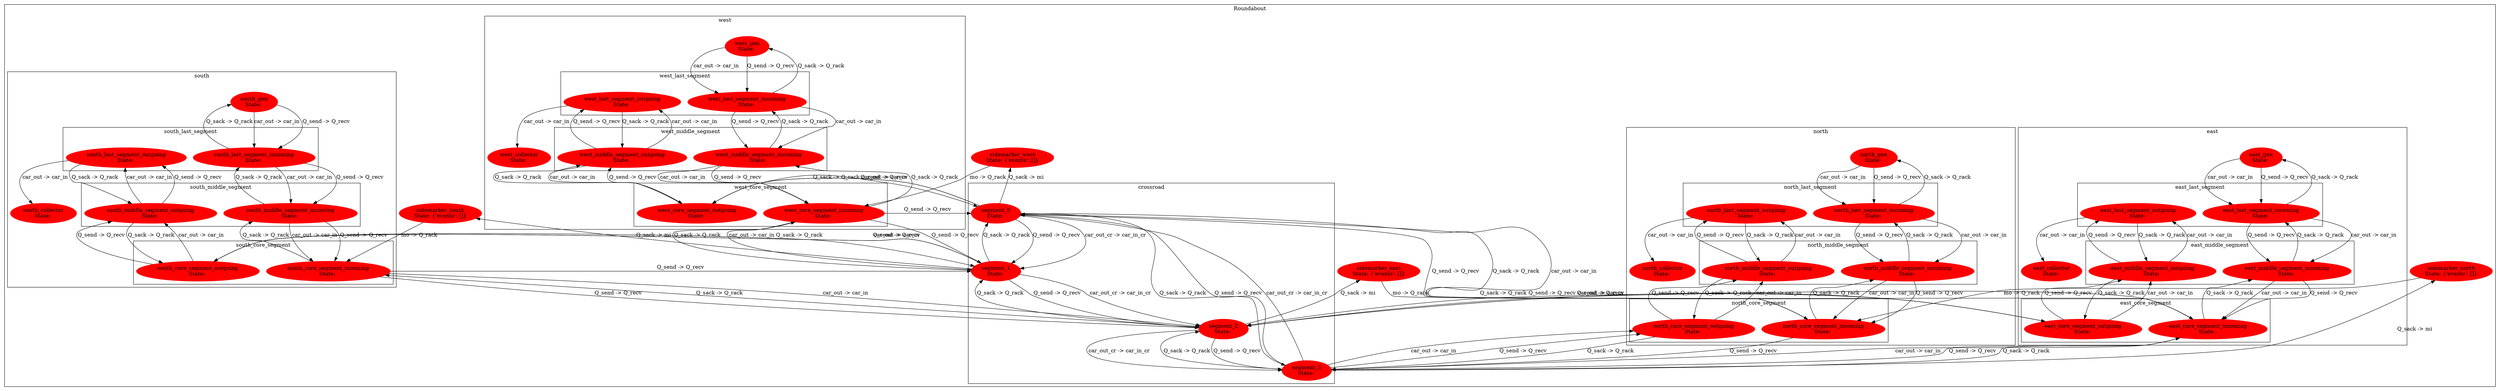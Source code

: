 digraph G {
  subgraph "clusterRoundabout" {
  label = "Roundabout"
  color=black
  subgraph "clusterRoundabout.north" {
  label = "north"
  color=black
  "Roundabout.north.north_gen" [
    label = "north_gen\nState: "
    color="red"
    style=filled
]
  "Roundabout.north.north_collector" [
    label = "north_collector\nState: "
    color="red"
    style=filled
]
  subgraph "clusterRoundabout.north.north_last_segment" {
  label = "north_last_segment"
  color=black
  "Roundabout.north.north_last_segment.north_last_segment_incoming" [
    label = "north_last_segment_incoming\nState: "
    color="red"
    style=filled
]
  "Roundabout.north.north_last_segment.north_last_segment_outgoing" [
    label = "north_last_segment_outgoing\nState: "
    color="red"
    style=filled
]
  }
  subgraph "clusterRoundabout.north.north_middle_segment" {
  label = "north_middle_segment"
  color=black
  "Roundabout.north.north_middle_segment.north_middle_segment_incoming" [
    label = "north_middle_segment_incoming\nState: "
    color="red"
    style=filled
]
  "Roundabout.north.north_middle_segment.north_middle_segment_outgoing" [
    label = "north_middle_segment_outgoing\nState: "
    color="red"
    style=filled
]
  }
  subgraph "clusterRoundabout.north.north_core_segment" {
  label = "north_core_segment"
  color=black
  "Roundabout.north.north_core_segment.north_core_segment_incoming" [
    label = "north_core_segment_incoming\nState: "
    color="red"
    style=filled
]
  "Roundabout.north.north_core_segment.north_core_segment_outgoing" [
    label = "north_core_segment_outgoing\nState: "
    color="red"
    style=filled
]
  }
  }
  subgraph "clusterRoundabout.east" {
  label = "east"
  color=black
  "Roundabout.east.east_gen" [
    label = "east_gen\nState: "
    color="red"
    style=filled
]
  "Roundabout.east.east_collector" [
    label = "east_collector\nState: "
    color="red"
    style=filled
]
  subgraph "clusterRoundabout.east.east_last_segment" {
  label = "east_last_segment"
  color=black
  "Roundabout.east.east_last_segment.east_last_segment_incoming" [
    label = "east_last_segment_incoming\nState: "
    color="red"
    style=filled
]
  "Roundabout.east.east_last_segment.east_last_segment_outgoing" [
    label = "east_last_segment_outgoing\nState: "
    color="red"
    style=filled
]
  }
  subgraph "clusterRoundabout.east.east_middle_segment" {
  label = "east_middle_segment"
  color=black
  "Roundabout.east.east_middle_segment.east_middle_segment_incoming" [
    label = "east_middle_segment_incoming\nState: "
    color="red"
    style=filled
]
  "Roundabout.east.east_middle_segment.east_middle_segment_outgoing" [
    label = "east_middle_segment_outgoing\nState: "
    color="red"
    style=filled
]
  }
  subgraph "clusterRoundabout.east.east_core_segment" {
  label = "east_core_segment"
  color=black
  "Roundabout.east.east_core_segment.east_core_segment_incoming" [
    label = "east_core_segment_incoming\nState: "
    color="red"
    style=filled
]
  "Roundabout.east.east_core_segment.east_core_segment_outgoing" [
    label = "east_core_segment_outgoing\nState: "
    color="red"
    style=filled
]
  }
  }
  subgraph "clusterRoundabout.south" {
  label = "south"
  color=black
  "Roundabout.south.south_gen" [
    label = "south_gen\nState: "
    color="red"
    style=filled
]
  "Roundabout.south.south_collector" [
    label = "south_collector\nState: "
    color="red"
    style=filled
]
  subgraph "clusterRoundabout.south.south_last_segment" {
  label = "south_last_segment"
  color=black
  "Roundabout.south.south_last_segment.south_last_segment_incoming" [
    label = "south_last_segment_incoming\nState: "
    color="red"
    style=filled
]
  "Roundabout.south.south_last_segment.south_last_segment_outgoing" [
    label = "south_last_segment_outgoing\nState: "
    color="red"
    style=filled
]
  }
  subgraph "clusterRoundabout.south.south_middle_segment" {
  label = "south_middle_segment"
  color=black
  "Roundabout.south.south_middle_segment.south_middle_segment_incoming" [
    label = "south_middle_segment_incoming\nState: "
    color="red"
    style=filled
]
  "Roundabout.south.south_middle_segment.south_middle_segment_outgoing" [
    label = "south_middle_segment_outgoing\nState: "
    color="red"
    style=filled
]
  }
  subgraph "clusterRoundabout.south.south_core_segment" {
  label = "south_core_segment"
  color=black
  "Roundabout.south.south_core_segment.south_core_segment_incoming" [
    label = "south_core_segment_incoming\nState: "
    color="red"
    style=filled
]
  "Roundabout.south.south_core_segment.south_core_segment_outgoing" [
    label = "south_core_segment_outgoing\nState: "
    color="red"
    style=filled
]
  }
  }
  subgraph "clusterRoundabout.west" {
  label = "west"
  color=black
  "Roundabout.west.west_gen" [
    label = "west_gen\nState: "
    color="red"
    style=filled
]
  "Roundabout.west.west_collector" [
    label = "west_collector\nState: "
    color="red"
    style=filled
]
  subgraph "clusterRoundabout.west.west_last_segment" {
  label = "west_last_segment"
  color=black
  "Roundabout.west.west_last_segment.west_last_segment_incoming" [
    label = "west_last_segment_incoming\nState: "
    color="red"
    style=filled
]
  "Roundabout.west.west_last_segment.west_last_segment_outgoing" [
    label = "west_last_segment_outgoing\nState: "
    color="red"
    style=filled
]
  }
  subgraph "clusterRoundabout.west.west_middle_segment" {
  label = "west_middle_segment"
  color=black
  "Roundabout.west.west_middle_segment.west_middle_segment_incoming" [
    label = "west_middle_segment_incoming\nState: "
    color="red"
    style=filled
]
  "Roundabout.west.west_middle_segment.west_middle_segment_outgoing" [
    label = "west_middle_segment_outgoing\nState: "
    color="red"
    style=filled
]
  }
  subgraph "clusterRoundabout.west.west_core_segment" {
  label = "west_core_segment"
  color=black
  "Roundabout.west.west_core_segment.west_core_segment_incoming" [
    label = "west_core_segment_incoming\nState: "
    color="red"
    style=filled
]
  "Roundabout.west.west_core_segment.west_core_segment_outgoing" [
    label = "west_core_segment_outgoing\nState: "
    color="red"
    style=filled
]
  }
  }
  subgraph "clusterRoundabout.crossroad" {
  label = "crossroad"
  color=black
  "Roundabout.crossroad.segment_0" [
    label = "segment_0\nState: "
    color="red"
    style=filled
]
  "Roundabout.crossroad.segment_1" [
    label = "segment_1\nState: "
    color="red"
    style=filled
]
  "Roundabout.crossroad.segment_2" [
    label = "segment_2\nState: "
    color="red"
    style=filled
]
  "Roundabout.crossroad.segment_3" [
    label = "segment_3\nState: "
    color="red"
    style=filled
]
  }
  "Roundabout.sidemarker_north" [
    label = "sidemarker_north\nState: {'events': []}"
    color="red"
    style=filled
]
  "Roundabout.sidemarker_east" [
    label = "sidemarker_east\nState: {'events': []}"
    color="red"
    style=filled
]
  "Roundabout.sidemarker_south" [
    label = "sidemarker_south\nState: {'events': []}"
    color="red"
    style=filled
]
  "Roundabout.sidemarker_west" [
    label = "sidemarker_west\nState: {'events': []}"
    color="red"
    style=filled
]
  }
  "Roundabout.sidemarker_north" -> "Roundabout.north.north_core_segment.north_core_segment_incoming" [label="mo -> Q_rack"];
  "Roundabout.sidemarker_east" -> "Roundabout.east.east_core_segment.east_core_segment_incoming" [label="mo -> Q_rack"];
  "Roundabout.sidemarker_south" -> "Roundabout.south.south_core_segment.south_core_segment_incoming" [label="mo -> Q_rack"];
  "Roundabout.sidemarker_west" -> "Roundabout.west.west_core_segment.west_core_segment_incoming" [label="mo -> Q_rack"];
  "Roundabout.north.north_gen" -> "Roundabout.north.north_last_segment.north_last_segment_incoming" [label="car_out -> car_in"];
  "Roundabout.north.north_gen" -> "Roundabout.north.north_last_segment.north_last_segment_incoming" [label="Q_send -> Q_recv"];
  "Roundabout.east.east_gen" -> "Roundabout.east.east_last_segment.east_last_segment_incoming" [label="car_out -> car_in"];
  "Roundabout.east.east_gen" -> "Roundabout.east.east_last_segment.east_last_segment_incoming" [label="Q_send -> Q_recv"];
  "Roundabout.south.south_gen" -> "Roundabout.south.south_last_segment.south_last_segment_incoming" [label="car_out -> car_in"];
  "Roundabout.south.south_gen" -> "Roundabout.south.south_last_segment.south_last_segment_incoming" [label="Q_send -> Q_recv"];
  "Roundabout.west.west_gen" -> "Roundabout.west.west_last_segment.west_last_segment_incoming" [label="car_out -> car_in"];
  "Roundabout.west.west_gen" -> "Roundabout.west.west_last_segment.west_last_segment_incoming" [label="Q_send -> Q_recv"];
  "Roundabout.crossroad.segment_0" -> "Roundabout.west.west_core_segment.west_core_segment_outgoing" [label="car_out -> car_in"];
  "Roundabout.crossroad.segment_0" -> "Roundabout.crossroad.segment_1" [label="Q_send -> Q_recv"];
  "Roundabout.crossroad.segment_0" -> "Roundabout.west.west_core_segment.west_core_segment_outgoing" [label="Q_send -> Q_recv"];
  "Roundabout.crossroad.segment_0" -> "Roundabout.crossroad.segment_3" [label="Q_sack -> Q_rack"];
  "Roundabout.crossroad.segment_0" -> "Roundabout.sidemarker_west" [label="Q_sack -> mi"];
  "Roundabout.crossroad.segment_0" -> "Roundabout.north.north_core_segment.north_core_segment_incoming" [label="Q_sack -> Q_rack"];
  "Roundabout.crossroad.segment_0" -> "Roundabout.crossroad.segment_1" [label="car_out_cr -> car_in_cr"];
  "Roundabout.crossroad.segment_1" -> "Roundabout.south.south_core_segment.south_core_segment_outgoing" [label="car_out -> car_in"];
  "Roundabout.crossroad.segment_1" -> "Roundabout.crossroad.segment_2" [label="Q_send -> Q_recv"];
  "Roundabout.crossroad.segment_1" -> "Roundabout.south.south_core_segment.south_core_segment_outgoing" [label="Q_send -> Q_recv"];
  "Roundabout.crossroad.segment_1" -> "Roundabout.crossroad.segment_0" [label="Q_sack -> Q_rack"];
  "Roundabout.crossroad.segment_1" -> "Roundabout.sidemarker_south" [label="Q_sack -> mi"];
  "Roundabout.crossroad.segment_1" -> "Roundabout.west.west_core_segment.west_core_segment_incoming" [label="Q_sack -> Q_rack"];
  "Roundabout.crossroad.segment_1" -> "Roundabout.crossroad.segment_2" [label="car_out_cr -> car_in_cr"];
  "Roundabout.crossroad.segment_2" -> "Roundabout.east.east_core_segment.east_core_segment_outgoing" [label="car_out -> car_in"];
  "Roundabout.crossroad.segment_2" -> "Roundabout.crossroad.segment_3" [label="Q_send -> Q_recv"];
  "Roundabout.crossroad.segment_2" -> "Roundabout.east.east_core_segment.east_core_segment_outgoing" [label="Q_send -> Q_recv"];
  "Roundabout.crossroad.segment_2" -> "Roundabout.crossroad.segment_1" [label="Q_sack -> Q_rack"];
  "Roundabout.crossroad.segment_2" -> "Roundabout.sidemarker_east" [label="Q_sack -> mi"];
  "Roundabout.crossroad.segment_2" -> "Roundabout.south.south_core_segment.south_core_segment_incoming" [label="Q_sack -> Q_rack"];
  "Roundabout.crossroad.segment_2" -> "Roundabout.crossroad.segment_3" [label="car_out_cr -> car_in_cr"];
  "Roundabout.crossroad.segment_3" -> "Roundabout.north.north_core_segment.north_core_segment_outgoing" [label="car_out -> car_in"];
  "Roundabout.crossroad.segment_3" -> "Roundabout.crossroad.segment_0" [label="Q_send -> Q_recv"];
  "Roundabout.crossroad.segment_3" -> "Roundabout.north.north_core_segment.north_core_segment_outgoing" [label="Q_send -> Q_recv"];
  "Roundabout.crossroad.segment_3" -> "Roundabout.crossroad.segment_2" [label="Q_sack -> Q_rack"];
  "Roundabout.crossroad.segment_3" -> "Roundabout.sidemarker_north" [label="Q_sack -> mi"];
  "Roundabout.crossroad.segment_3" -> "Roundabout.east.east_core_segment.east_core_segment_incoming" [label="Q_sack -> Q_rack"];
  "Roundabout.crossroad.segment_3" -> "Roundabout.crossroad.segment_0" [label="car_out_cr -> car_in_cr"];
  "Roundabout.north.north_last_segment.north_last_segment_incoming" -> "Roundabout.north.north_middle_segment.north_middle_segment_incoming" [label="car_out -> car_in"];
  "Roundabout.north.north_last_segment.north_last_segment_incoming" -> "Roundabout.north.north_middle_segment.north_middle_segment_incoming" [label="Q_send -> Q_recv"];
  "Roundabout.north.north_last_segment.north_last_segment_incoming" -> "Roundabout.north.north_gen" [label="Q_sack -> Q_rack"];
  "Roundabout.north.north_last_segment.north_last_segment_outgoing" -> "Roundabout.north.north_collector" [label="car_out -> car_in"];
  "Roundabout.north.north_last_segment.north_last_segment_outgoing" -> "Roundabout.north.north_middle_segment.north_middle_segment_outgoing" [label="Q_sack -> Q_rack"];
  "Roundabout.north.north_middle_segment.north_middle_segment_incoming" -> "Roundabout.north.north_core_segment.north_core_segment_incoming" [label="car_out -> car_in"];
  "Roundabout.north.north_middle_segment.north_middle_segment_incoming" -> "Roundabout.north.north_core_segment.north_core_segment_incoming" [label="Q_send -> Q_recv"];
  "Roundabout.north.north_middle_segment.north_middle_segment_incoming" -> "Roundabout.north.north_last_segment.north_last_segment_incoming" [label="Q_sack -> Q_rack"];
  "Roundabout.north.north_middle_segment.north_middle_segment_outgoing" -> "Roundabout.north.north_last_segment.north_last_segment_outgoing" [label="car_out -> car_in"];
  "Roundabout.north.north_middle_segment.north_middle_segment_outgoing" -> "Roundabout.north.north_last_segment.north_last_segment_outgoing" [label="Q_send -> Q_recv"];
  "Roundabout.north.north_middle_segment.north_middle_segment_outgoing" -> "Roundabout.north.north_core_segment.north_core_segment_outgoing" [label="Q_sack -> Q_rack"];
  "Roundabout.north.north_core_segment.north_core_segment_incoming" -> "Roundabout.crossroad.segment_0" [label="car_out -> car_in"];
  "Roundabout.north.north_core_segment.north_core_segment_incoming" -> "Roundabout.crossroad.segment_0" [label="Q_send -> Q_recv"];
  "Roundabout.north.north_core_segment.north_core_segment_incoming" -> "Roundabout.crossroad.segment_3" [label="Q_send -> Q_recv"];
  "Roundabout.north.north_core_segment.north_core_segment_incoming" -> "Roundabout.north.north_middle_segment.north_middle_segment_incoming" [label="Q_sack -> Q_rack"];
  "Roundabout.north.north_core_segment.north_core_segment_outgoing" -> "Roundabout.north.north_middle_segment.north_middle_segment_outgoing" [label="car_out -> car_in"];
  "Roundabout.north.north_core_segment.north_core_segment_outgoing" -> "Roundabout.north.north_middle_segment.north_middle_segment_outgoing" [label="Q_send -> Q_recv"];
  "Roundabout.north.north_core_segment.north_core_segment_outgoing" -> "Roundabout.crossroad.segment_3" [label="Q_sack -> Q_rack"];
  "Roundabout.east.east_last_segment.east_last_segment_incoming" -> "Roundabout.east.east_middle_segment.east_middle_segment_incoming" [label="car_out -> car_in"];
  "Roundabout.east.east_last_segment.east_last_segment_incoming" -> "Roundabout.east.east_middle_segment.east_middle_segment_incoming" [label="Q_send -> Q_recv"];
  "Roundabout.east.east_last_segment.east_last_segment_incoming" -> "Roundabout.east.east_gen" [label="Q_sack -> Q_rack"];
  "Roundabout.east.east_last_segment.east_last_segment_outgoing" -> "Roundabout.east.east_collector" [label="car_out -> car_in"];
  "Roundabout.east.east_last_segment.east_last_segment_outgoing" -> "Roundabout.east.east_middle_segment.east_middle_segment_outgoing" [label="Q_sack -> Q_rack"];
  "Roundabout.east.east_middle_segment.east_middle_segment_incoming" -> "Roundabout.east.east_core_segment.east_core_segment_incoming" [label="car_out -> car_in"];
  "Roundabout.east.east_middle_segment.east_middle_segment_incoming" -> "Roundabout.east.east_core_segment.east_core_segment_incoming" [label="Q_send -> Q_recv"];
  "Roundabout.east.east_middle_segment.east_middle_segment_incoming" -> "Roundabout.east.east_last_segment.east_last_segment_incoming" [label="Q_sack -> Q_rack"];
  "Roundabout.east.east_middle_segment.east_middle_segment_outgoing" -> "Roundabout.east.east_last_segment.east_last_segment_outgoing" [label="car_out -> car_in"];
  "Roundabout.east.east_middle_segment.east_middle_segment_outgoing" -> "Roundabout.east.east_last_segment.east_last_segment_outgoing" [label="Q_send -> Q_recv"];
  "Roundabout.east.east_middle_segment.east_middle_segment_outgoing" -> "Roundabout.east.east_core_segment.east_core_segment_outgoing" [label="Q_sack -> Q_rack"];
  "Roundabout.east.east_core_segment.east_core_segment_incoming" -> "Roundabout.crossroad.segment_3" [label="car_out -> car_in"];
  "Roundabout.east.east_core_segment.east_core_segment_incoming" -> "Roundabout.crossroad.segment_3" [label="Q_send -> Q_recv"];
  "Roundabout.east.east_core_segment.east_core_segment_incoming" -> "Roundabout.crossroad.segment_2" [label="Q_send -> Q_recv"];
  "Roundabout.east.east_core_segment.east_core_segment_incoming" -> "Roundabout.east.east_middle_segment.east_middle_segment_incoming" [label="Q_sack -> Q_rack"];
  "Roundabout.east.east_core_segment.east_core_segment_outgoing" -> "Roundabout.east.east_middle_segment.east_middle_segment_outgoing" [label="car_out -> car_in"];
  "Roundabout.east.east_core_segment.east_core_segment_outgoing" -> "Roundabout.east.east_middle_segment.east_middle_segment_outgoing" [label="Q_send -> Q_recv"];
  "Roundabout.east.east_core_segment.east_core_segment_outgoing" -> "Roundabout.crossroad.segment_2" [label="Q_sack -> Q_rack"];
  "Roundabout.south.south_last_segment.south_last_segment_incoming" -> "Roundabout.south.south_middle_segment.south_middle_segment_incoming" [label="car_out -> car_in"];
  "Roundabout.south.south_last_segment.south_last_segment_incoming" -> "Roundabout.south.south_middle_segment.south_middle_segment_incoming" [label="Q_send -> Q_recv"];
  "Roundabout.south.south_last_segment.south_last_segment_incoming" -> "Roundabout.south.south_gen" [label="Q_sack -> Q_rack"];
  "Roundabout.south.south_last_segment.south_last_segment_outgoing" -> "Roundabout.south.south_collector" [label="car_out -> car_in"];
  "Roundabout.south.south_last_segment.south_last_segment_outgoing" -> "Roundabout.south.south_middle_segment.south_middle_segment_outgoing" [label="Q_sack -> Q_rack"];
  "Roundabout.south.south_middle_segment.south_middle_segment_incoming" -> "Roundabout.south.south_core_segment.south_core_segment_incoming" [label="car_out -> car_in"];
  "Roundabout.south.south_middle_segment.south_middle_segment_incoming" -> "Roundabout.south.south_core_segment.south_core_segment_incoming" [label="Q_send -> Q_recv"];
  "Roundabout.south.south_middle_segment.south_middle_segment_incoming" -> "Roundabout.south.south_last_segment.south_last_segment_incoming" [label="Q_sack -> Q_rack"];
  "Roundabout.south.south_middle_segment.south_middle_segment_outgoing" -> "Roundabout.south.south_last_segment.south_last_segment_outgoing" [label="car_out -> car_in"];
  "Roundabout.south.south_middle_segment.south_middle_segment_outgoing" -> "Roundabout.south.south_last_segment.south_last_segment_outgoing" [label="Q_send -> Q_recv"];
  "Roundabout.south.south_middle_segment.south_middle_segment_outgoing" -> "Roundabout.south.south_core_segment.south_core_segment_outgoing" [label="Q_sack -> Q_rack"];
  "Roundabout.south.south_core_segment.south_core_segment_incoming" -> "Roundabout.crossroad.segment_2" [label="car_out -> car_in"];
  "Roundabout.south.south_core_segment.south_core_segment_incoming" -> "Roundabout.crossroad.segment_2" [label="Q_send -> Q_recv"];
  "Roundabout.south.south_core_segment.south_core_segment_incoming" -> "Roundabout.crossroad.segment_1" [label="Q_send -> Q_recv"];
  "Roundabout.south.south_core_segment.south_core_segment_incoming" -> "Roundabout.south.south_middle_segment.south_middle_segment_incoming" [label="Q_sack -> Q_rack"];
  "Roundabout.south.south_core_segment.south_core_segment_outgoing" -> "Roundabout.south.south_middle_segment.south_middle_segment_outgoing" [label="car_out -> car_in"];
  "Roundabout.south.south_core_segment.south_core_segment_outgoing" -> "Roundabout.south.south_middle_segment.south_middle_segment_outgoing" [label="Q_send -> Q_recv"];
  "Roundabout.south.south_core_segment.south_core_segment_outgoing" -> "Roundabout.crossroad.segment_1" [label="Q_sack -> Q_rack"];
  "Roundabout.west.west_last_segment.west_last_segment_incoming" -> "Roundabout.west.west_middle_segment.west_middle_segment_incoming" [label="car_out -> car_in"];
  "Roundabout.west.west_last_segment.west_last_segment_incoming" -> "Roundabout.west.west_middle_segment.west_middle_segment_incoming" [label="Q_send -> Q_recv"];
  "Roundabout.west.west_last_segment.west_last_segment_incoming" -> "Roundabout.west.west_gen" [label="Q_sack -> Q_rack"];
  "Roundabout.west.west_last_segment.west_last_segment_outgoing" -> "Roundabout.west.west_collector" [label="car_out -> car_in"];
  "Roundabout.west.west_last_segment.west_last_segment_outgoing" -> "Roundabout.west.west_middle_segment.west_middle_segment_outgoing" [label="Q_sack -> Q_rack"];
  "Roundabout.west.west_middle_segment.west_middle_segment_incoming" -> "Roundabout.west.west_core_segment.west_core_segment_incoming" [label="car_out -> car_in"];
  "Roundabout.west.west_middle_segment.west_middle_segment_incoming" -> "Roundabout.west.west_core_segment.west_core_segment_incoming" [label="Q_send -> Q_recv"];
  "Roundabout.west.west_middle_segment.west_middle_segment_incoming" -> "Roundabout.west.west_last_segment.west_last_segment_incoming" [label="Q_sack -> Q_rack"];
  "Roundabout.west.west_middle_segment.west_middle_segment_outgoing" -> "Roundabout.west.west_last_segment.west_last_segment_outgoing" [label="car_out -> car_in"];
  "Roundabout.west.west_middle_segment.west_middle_segment_outgoing" -> "Roundabout.west.west_last_segment.west_last_segment_outgoing" [label="Q_send -> Q_recv"];
  "Roundabout.west.west_middle_segment.west_middle_segment_outgoing" -> "Roundabout.west.west_core_segment.west_core_segment_outgoing" [label="Q_sack -> Q_rack"];
  "Roundabout.west.west_core_segment.west_core_segment_incoming" -> "Roundabout.crossroad.segment_1" [label="car_out -> car_in"];
  "Roundabout.west.west_core_segment.west_core_segment_incoming" -> "Roundabout.crossroad.segment_1" [label="Q_send -> Q_recv"];
  "Roundabout.west.west_core_segment.west_core_segment_incoming" -> "Roundabout.crossroad.segment_0" [label="Q_send -> Q_recv"];
  "Roundabout.west.west_core_segment.west_core_segment_incoming" -> "Roundabout.west.west_middle_segment.west_middle_segment_incoming" [label="Q_sack -> Q_rack"];
  "Roundabout.west.west_core_segment.west_core_segment_outgoing" -> "Roundabout.west.west_middle_segment.west_middle_segment_outgoing" [label="car_out -> car_in"];
  "Roundabout.west.west_core_segment.west_core_segment_outgoing" -> "Roundabout.west.west_middle_segment.west_middle_segment_outgoing" [label="Q_send -> Q_recv"];
  "Roundabout.west.west_core_segment.west_core_segment_outgoing" -> "Roundabout.crossroad.segment_0" [label="Q_sack -> Q_rack"];
}